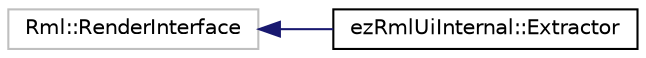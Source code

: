 digraph "Graphical Class Hierarchy"
{
 // LATEX_PDF_SIZE
  edge [fontname="Helvetica",fontsize="10",labelfontname="Helvetica",labelfontsize="10"];
  node [fontname="Helvetica",fontsize="10",shape=record];
  rankdir="LR";
  Node4147 [label="Rml::RenderInterface",height=0.2,width=0.4,color="grey75", fillcolor="white", style="filled",tooltip=" "];
  Node4147 -> Node0 [dir="back",color="midnightblue",fontsize="10",style="solid",fontname="Helvetica"];
  Node0 [label="ezRmlUiInternal::Extractor",height=0.2,width=0.4,color="black", fillcolor="white", style="filled",URL="$da/d33/classez_rml_ui_internal_1_1_extractor.htm",tooltip=" "];
}
